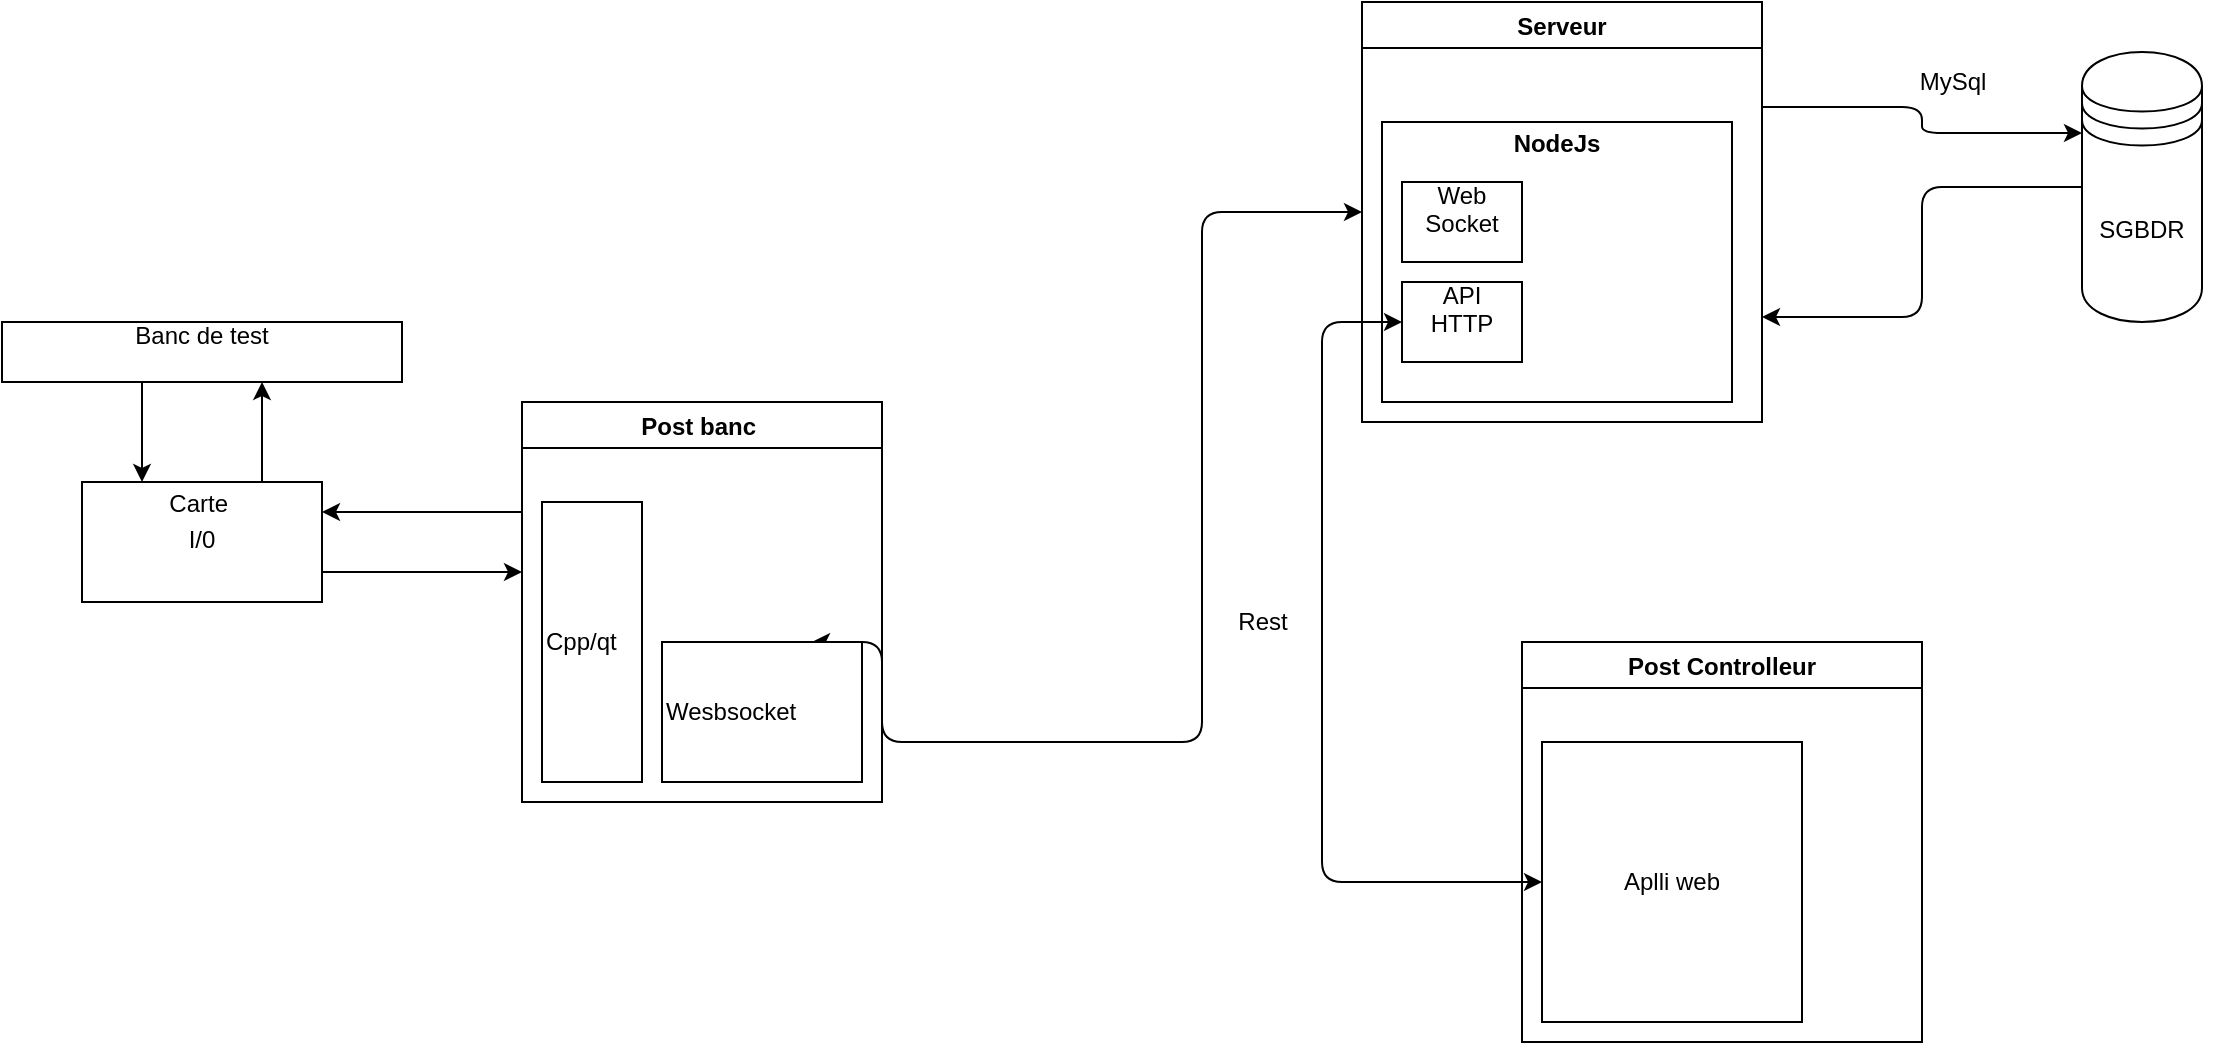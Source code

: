 <mxfile>
    <diagram id="60wEjcT7XKU4-5kqp1nM" name="Page-1">
        <mxGraphModel dx="550" dy="316" grid="1" gridSize="10" guides="1" tooltips="1" connect="1" arrows="1" fold="1" page="1" pageScale="1" pageWidth="1169" pageHeight="1654" math="0" shadow="0">
            <root>
                <mxCell id="0"/>
                <mxCell id="1" parent="0"/>
                <mxCell id="20" style="edgeStyle=orthogonalEdgeStyle;html=1;exitX=0.75;exitY=0;exitDx=0;exitDy=0;entryX=0;entryY=0.5;entryDx=0;entryDy=0;startArrow=classic;startFill=1;" parent="1" source="8" target="9" edge="1">
                    <mxGeometry relative="1" as="geometry">
                        <Array as="points">
                            <mxPoint x="480" y="440"/>
                            <mxPoint x="480" y="490"/>
                            <mxPoint x="640" y="490"/>
                            <mxPoint x="640" y="225"/>
                        </Array>
                    </mxGeometry>
                </mxCell>
                <mxCell id="6" value="Post banc " style="swimlane;" parent="1" vertex="1">
                    <mxGeometry x="300" y="320" width="180" height="200" as="geometry"/>
                </mxCell>
                <mxCell id="7" value="Cpp/qt" style="shape=rect;html=1;whiteSpace=wrap;align=left;" parent="6" vertex="1">
                    <mxGeometry x="10" y="50" width="50" height="140" as="geometry"/>
                </mxCell>
                <mxCell id="8" value="Wesbsocket" style="shape=rect;html=1;whiteSpace=wrap;align=left;" parent="6" vertex="1">
                    <mxGeometry x="70" y="120" width="100" height="70" as="geometry"/>
                </mxCell>
                <mxCell id="29" style="edgeStyle=none;html=1;exitX=1;exitY=0.25;exitDx=0;exitDy=0;startArrow=none;startFill=0;endArrow=classic;endFill=1;" parent="1" source="28" edge="1">
                    <mxGeometry relative="1" as="geometry">
                        <mxPoint x="1110" y="173" as="targetPoint"/>
                    </mxGeometry>
                </mxCell>
                <mxCell id="30" style="edgeStyle=orthogonalEdgeStyle;html=1;exitX=1;exitY=0.75;exitDx=0;exitDy=0;startArrow=classic;startFill=1;endArrow=none;endFill=0;" parent="1" source="9" target="28" edge="1">
                    <mxGeometry relative="1" as="geometry">
                        <mxPoint x="1080" y="300" as="targetPoint"/>
                    </mxGeometry>
                </mxCell>
                <mxCell id="34" style="edgeStyle=orthogonalEdgeStyle;html=1;exitX=1;exitY=0.25;exitDx=0;exitDy=0;startArrow=none;startFill=0;endArrow=classic;endFill=1;entryX=0;entryY=0.3;entryDx=0;entryDy=0;" parent="1" source="9" target="28" edge="1">
                    <mxGeometry relative="1" as="geometry">
                        <mxPoint x="1070" y="200" as="targetPoint"/>
                    </mxGeometry>
                </mxCell>
                <mxCell id="9" value="Serveur" style="swimlane;" parent="1" vertex="1">
                    <mxGeometry x="720" y="120" width="200" height="210" as="geometry"/>
                </mxCell>
                <mxCell id="17" value="&lt;p style=&quot;margin: 0px ; margin-top: 4px ; text-align: center&quot;&gt;&lt;b&gt;NodeJs&lt;/b&gt;&lt;/p&gt;" style="shape=rect;html=1;overflow=fill;html=1;whiteSpace=wrap;align=center;" parent="9" vertex="1">
                    <mxGeometry x="10" y="60" width="175" height="140" as="geometry"/>
                </mxCell>
                <mxCell id="18" value="Web Socket" style="shape=rect;html=1;overflow=fill;html=1;whiteSpace=wrap;align=center;" parent="9" vertex="1">
                    <mxGeometry x="20" y="90" width="60" height="40" as="geometry"/>
                </mxCell>
                <mxCell id="19" value="API&lt;br&gt;HTTP" style="shape=rect;html=1;overflow=fill;html=1;whiteSpace=wrap;align=center;" parent="9" vertex="1">
                    <mxGeometry x="20" y="140" width="60" height="40" as="geometry"/>
                </mxCell>
                <mxCell id="12" value="Post Controlleur" style="swimlane;" parent="1" vertex="1">
                    <mxGeometry x="800" y="440" width="200" height="200" as="geometry"/>
                </mxCell>
                <mxCell id="13" value="Aplli web" style="shape=rect;html=1;whiteSpace=wrap;align=center;" parent="12" vertex="1">
                    <mxGeometry x="10" y="50" width="130" height="140" as="geometry"/>
                </mxCell>
                <mxCell id="21" style="edgeStyle=orthogonalEdgeStyle;html=1;exitX=0;exitY=0.5;exitDx=0;exitDy=0;entryX=0;entryY=0.5;entryDx=0;entryDy=0;startArrow=classic;startFill=1;" parent="1" source="19" target="13" edge="1">
                    <mxGeometry relative="1" as="geometry">
                        <Array as="points">
                            <mxPoint x="700" y="280"/>
                            <mxPoint x="700" y="560"/>
                        </Array>
                    </mxGeometry>
                </mxCell>
                <mxCell id="23" style="html=1;exitX=1;exitY=0.25;exitDx=0;exitDy=0;startArrow=classic;startFill=1;endArrow=none;endFill=0;" parent="1" source="22" edge="1">
                    <mxGeometry relative="1" as="geometry">
                        <mxPoint x="300" y="375" as="targetPoint"/>
                    </mxGeometry>
                </mxCell>
                <mxCell id="24" style="edgeStyle=none;html=1;exitX=1;exitY=0.75;exitDx=0;exitDy=0;startArrow=none;startFill=0;" parent="1" source="22" edge="1">
                    <mxGeometry relative="1" as="geometry">
                        <mxPoint x="300" y="405" as="targetPoint"/>
                    </mxGeometry>
                </mxCell>
                <mxCell id="25" style="edgeStyle=none;html=1;exitX=0.25;exitY=0;exitDx=0;exitDy=0;startArrow=classic;startFill=1;endArrow=none;endFill=0;" parent="1" source="22" edge="1">
                    <mxGeometry relative="1" as="geometry">
                        <mxPoint x="110" y="310" as="targetPoint"/>
                    </mxGeometry>
                </mxCell>
                <mxCell id="26" style="edgeStyle=none;html=1;exitX=0.75;exitY=0;exitDx=0;exitDy=0;startArrow=none;startFill=0;" parent="1" source="22" edge="1">
                    <mxGeometry relative="1" as="geometry">
                        <mxPoint x="170" y="310" as="targetPoint"/>
                    </mxGeometry>
                </mxCell>
                <mxCell id="22" value="&lt;p style=&quot;margin: 0px ; margin-top: 4px ; text-align: center&quot;&gt;Carte&amp;nbsp;&lt;/p&gt;&lt;p style=&quot;margin: 0px ; margin-top: 4px ; text-align: center&quot;&gt;I/0&lt;/p&gt;" style="shape=rect;html=1;overflow=fill;html=1;whiteSpace=wrap;align=center;" parent="1" vertex="1">
                    <mxGeometry x="80" y="360" width="120" height="60" as="geometry"/>
                </mxCell>
                <mxCell id="27" value="Banc de test" style="shape=rect;html=1;overflow=fill;html=1;whiteSpace=wrap;align=center;" parent="1" vertex="1">
                    <mxGeometry x="40" y="280" width="200" height="30" as="geometry"/>
                </mxCell>
                <mxCell id="31" value="MySql" style="text;html=1;resizable=0;autosize=1;align=center;verticalAlign=middle;points=[];fillColor=none;strokeColor=none;rounded=0;" parent="1" vertex="1">
                    <mxGeometry x="990" y="150" width="50" height="20" as="geometry"/>
                </mxCell>
                <mxCell id="32" value="Rest" style="text;html=1;resizable=0;autosize=1;align=center;verticalAlign=middle;points=[];fillColor=none;strokeColor=none;rounded=0;" parent="1" vertex="1">
                    <mxGeometry x="650" y="420" width="40" height="20" as="geometry"/>
                </mxCell>
                <mxCell id="28" value="SGBDR" style="shape=datastore;whiteSpace=wrap;html=1;" parent="1" vertex="1">
                    <mxGeometry x="1080" y="145" width="60" height="135" as="geometry"/>
                </mxCell>
            </root>
        </mxGraphModel>
    </diagram>
</mxfile>